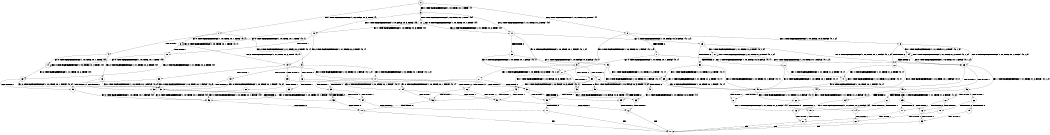 digraph BCG {
size = "7, 10.5";
center = TRUE;
node [shape = circle];
0 [peripheries = 2];
0 -> 1 [label = "EX !1 !ATOMIC_EXCH_BRANCH (1, +0, FALSE, +0, 3, TRUE) !{}"];
0 -> 2 [label = "EX !2 !ATOMIC_EXCH_BRANCH (1, +1, TRUE, +0, 2, TRUE) !{}"];
0 -> 3 [label = "EX !0 !ATOMIC_EXCH_BRANCH (1, +0, TRUE, +0, 1, TRUE) !{}"];
1 -> 4 [label = "TERMINATE !1"];
1 -> 5 [label = "EX !2 !ATOMIC_EXCH_BRANCH (1, +1, TRUE, +0, 2, TRUE) !{0, 1}"];
1 -> 6 [label = "EX !0 !ATOMIC_EXCH_BRANCH (1, +0, TRUE, +0, 1, TRUE) !{0, 1}"];
2 -> 7 [label = "TERMINATE !2"];
2 -> 8 [label = "EX !1 !ATOMIC_EXCH_BRANCH (1, +0, FALSE, +0, 3, FALSE) !{0, 1, 2}"];
2 -> 9 [label = "EX !0 !ATOMIC_EXCH_BRANCH (1, +0, TRUE, +0, 1, FALSE) !{0, 1, 2}"];
3 -> 10 [label = "EX !1 !ATOMIC_EXCH_BRANCH (1, +0, FALSE, +0, 3, TRUE) !{0}"];
3 -> 11 [label = "EX !2 !ATOMIC_EXCH_BRANCH (1, +1, TRUE, +0, 2, TRUE) !{0}"];
3 -> 12 [label = "EX !0 !ATOMIC_EXCH_BRANCH (1, +0, TRUE, +0, 1, TRUE) !{0}"];
4 -> 13 [label = "EX !2 !ATOMIC_EXCH_BRANCH (1, +1, TRUE, +0, 2, TRUE) !{0}"];
4 -> 14 [label = "EX !0 !ATOMIC_EXCH_BRANCH (1, +0, TRUE, +0, 1, TRUE) !{0}"];
5 -> 15 [label = "TERMINATE !1"];
5 -> 16 [label = "TERMINATE !2"];
5 -> 17 [label = "EX !0 !ATOMIC_EXCH_BRANCH (1, +0, TRUE, +0, 1, FALSE) !{0, 1, 2}"];
6 -> 18 [label = "TERMINATE !1"];
6 -> 19 [label = "EX !2 !ATOMIC_EXCH_BRANCH (1, +1, TRUE, +0, 2, TRUE) !{0, 1}"];
6 -> 6 [label = "EX !0 !ATOMIC_EXCH_BRANCH (1, +0, TRUE, +0, 1, TRUE) !{0, 1}"];
7 -> 20 [label = "EX !1 !ATOMIC_EXCH_BRANCH (1, +0, FALSE, +0, 3, FALSE) !{0, 1}"];
7 -> 21 [label = "EX !0 !ATOMIC_EXCH_BRANCH (1, +0, TRUE, +0, 1, FALSE) !{0, 1}"];
8 -> 22 [label = "TERMINATE !2"];
8 -> 23 [label = "EX !0 !ATOMIC_EXCH_BRANCH (1, +0, TRUE, +0, 1, FALSE) !{0, 1, 2}"];
8 -> 24 [label = "EX !1 !ATOMIC_EXCH_BRANCH (1, +1, TRUE, +1, 2, TRUE) !{0, 1, 2}"];
9 -> 25 [label = "TERMINATE !2"];
9 -> 26 [label = "TERMINATE !0"];
9 -> 27 [label = "EX !1 !ATOMIC_EXCH_BRANCH (1, +0, FALSE, +0, 3, TRUE) !{0, 1, 2}"];
10 -> 18 [label = "TERMINATE !1"];
10 -> 19 [label = "EX !2 !ATOMIC_EXCH_BRANCH (1, +1, TRUE, +0, 2, TRUE) !{0, 1}"];
10 -> 6 [label = "EX !0 !ATOMIC_EXCH_BRANCH (1, +0, TRUE, +0, 1, TRUE) !{0, 1}"];
11 -> 28 [label = "TERMINATE !2"];
11 -> 29 [label = "EX !1 !ATOMIC_EXCH_BRANCH (1, +0, FALSE, +0, 3, FALSE) !{0, 1, 2}"];
11 -> 9 [label = "EX !0 !ATOMIC_EXCH_BRANCH (1, +0, TRUE, +0, 1, FALSE) !{0, 1, 2}"];
12 -> 10 [label = "EX !1 !ATOMIC_EXCH_BRANCH (1, +0, FALSE, +0, 3, TRUE) !{0}"];
12 -> 11 [label = "EX !2 !ATOMIC_EXCH_BRANCH (1, +1, TRUE, +0, 2, TRUE) !{0}"];
12 -> 12 [label = "EX !0 !ATOMIC_EXCH_BRANCH (1, +0, TRUE, +0, 1, TRUE) !{0}"];
13 -> 30 [label = "TERMINATE !2"];
13 -> 31 [label = "EX !0 !ATOMIC_EXCH_BRANCH (1, +0, TRUE, +0, 1, FALSE) !{0, 2}"];
14 -> 32 [label = "EX !2 !ATOMIC_EXCH_BRANCH (1, +1, TRUE, +0, 2, TRUE) !{0}"];
14 -> 14 [label = "EX !0 !ATOMIC_EXCH_BRANCH (1, +0, TRUE, +0, 1, TRUE) !{0}"];
15 -> 30 [label = "TERMINATE !2"];
15 -> 31 [label = "EX !0 !ATOMIC_EXCH_BRANCH (1, +0, TRUE, +0, 1, FALSE) !{0, 2}"];
16 -> 33 [label = "TERMINATE !1"];
16 -> 34 [label = "EX !0 !ATOMIC_EXCH_BRANCH (1, +0, TRUE, +0, 1, FALSE) !{0, 1}"];
17 -> 35 [label = "TERMINATE !1"];
17 -> 36 [label = "TERMINATE !2"];
17 -> 37 [label = "TERMINATE !0"];
18 -> 32 [label = "EX !2 !ATOMIC_EXCH_BRANCH (1, +1, TRUE, +0, 2, TRUE) !{0}"];
18 -> 14 [label = "EX !0 !ATOMIC_EXCH_BRANCH (1, +0, TRUE, +0, 1, TRUE) !{0}"];
19 -> 38 [label = "TERMINATE !1"];
19 -> 39 [label = "TERMINATE !2"];
19 -> 17 [label = "EX !0 !ATOMIC_EXCH_BRANCH (1, +0, TRUE, +0, 1, FALSE) !{0, 1, 2}"];
20 -> 40 [label = "EX !0 !ATOMIC_EXCH_BRANCH (1, +0, TRUE, +0, 1, FALSE) !{0, 1}"];
20 -> 41 [label = "EX !1 !ATOMIC_EXCH_BRANCH (1, +1, TRUE, +1, 2, TRUE) !{0, 1}"];
21 -> 42 [label = "TERMINATE !0"];
21 -> 43 [label = "EX !1 !ATOMIC_EXCH_BRANCH (1, +0, FALSE, +0, 3, TRUE) !{0, 1}"];
22 -> 40 [label = "EX !0 !ATOMIC_EXCH_BRANCH (1, +0, TRUE, +0, 1, FALSE) !{0, 1}"];
22 -> 41 [label = "EX !1 !ATOMIC_EXCH_BRANCH (1, +1, TRUE, +1, 2, TRUE) !{0, 1}"];
23 -> 44 [label = "TERMINATE !2"];
23 -> 45 [label = "TERMINATE !0"];
23 -> 46 [label = "EX !1 !ATOMIC_EXCH_BRANCH (1, +1, TRUE, +1, 2, FALSE) !{0, 1, 2}"];
24 -> 22 [label = "TERMINATE !2"];
24 -> 23 [label = "EX !0 !ATOMIC_EXCH_BRANCH (1, +0, TRUE, +0, 1, FALSE) !{0, 1, 2}"];
24 -> 24 [label = "EX !1 !ATOMIC_EXCH_BRANCH (1, +1, TRUE, +1, 2, TRUE) !{0, 1, 2}"];
25 -> 42 [label = "TERMINATE !0"];
25 -> 43 [label = "EX !1 !ATOMIC_EXCH_BRANCH (1, +0, FALSE, +0, 3, TRUE) !{0, 1}"];
26 -> 47 [label = "TERMINATE !2"];
26 -> 48 [label = "EX !1 !ATOMIC_EXCH_BRANCH (1, +0, FALSE, +0, 3, TRUE) !{1, 2}"];
27 -> 35 [label = "TERMINATE !1"];
27 -> 36 [label = "TERMINATE !2"];
27 -> 37 [label = "TERMINATE !0"];
28 -> 49 [label = "EX !1 !ATOMIC_EXCH_BRANCH (1, +0, FALSE, +0, 3, FALSE) !{0, 1}"];
28 -> 21 [label = "EX !0 !ATOMIC_EXCH_BRANCH (1, +0, TRUE, +0, 1, FALSE) !{0, 1}"];
29 -> 50 [label = "TERMINATE !2"];
29 -> 51 [label = "EX !1 !ATOMIC_EXCH_BRANCH (1, +1, TRUE, +1, 2, TRUE) !{0, 1, 2}"];
29 -> 23 [label = "EX !0 !ATOMIC_EXCH_BRANCH (1, +0, TRUE, +0, 1, FALSE) !{0, 1, 2}"];
30 -> 52 [label = "EX !0 !ATOMIC_EXCH_BRANCH (1, +0, TRUE, +0, 1, FALSE) !{0}"];
31 -> 53 [label = "TERMINATE !2"];
31 -> 54 [label = "TERMINATE !0"];
32 -> 55 [label = "TERMINATE !2"];
32 -> 31 [label = "EX !0 !ATOMIC_EXCH_BRANCH (1, +0, TRUE, +0, 1, FALSE) !{0, 2}"];
33 -> 52 [label = "EX !0 !ATOMIC_EXCH_BRANCH (1, +0, TRUE, +0, 1, FALSE) !{0}"];
34 -> 56 [label = "TERMINATE !1"];
34 -> 57 [label = "TERMINATE !0"];
35 -> 53 [label = "TERMINATE !2"];
35 -> 54 [label = "TERMINATE !0"];
36 -> 56 [label = "TERMINATE !1"];
36 -> 57 [label = "TERMINATE !0"];
37 -> 58 [label = "TERMINATE !1"];
37 -> 59 [label = "TERMINATE !2"];
38 -> 55 [label = "TERMINATE !2"];
38 -> 31 [label = "EX !0 !ATOMIC_EXCH_BRANCH (1, +0, TRUE, +0, 1, FALSE) !{0, 2}"];
39 -> 60 [label = "TERMINATE !1"];
39 -> 34 [label = "EX !0 !ATOMIC_EXCH_BRANCH (1, +0, TRUE, +0, 1, FALSE) !{0, 1}"];
40 -> 61 [label = "TERMINATE !0"];
40 -> 62 [label = "EX !1 !ATOMIC_EXCH_BRANCH (1, +1, TRUE, +1, 2, FALSE) !{0, 1}"];
41 -> 40 [label = "EX !0 !ATOMIC_EXCH_BRANCH (1, +0, TRUE, +0, 1, FALSE) !{0, 1}"];
41 -> 41 [label = "EX !1 !ATOMIC_EXCH_BRANCH (1, +1, TRUE, +1, 2, TRUE) !{0, 1}"];
42 -> 63 [label = "EX !1 !ATOMIC_EXCH_BRANCH (1, +0, FALSE, +0, 3, TRUE) !{1}"];
43 -> 56 [label = "TERMINATE !1"];
43 -> 57 [label = "TERMINATE !0"];
44 -> 61 [label = "TERMINATE !0"];
44 -> 62 [label = "EX !1 !ATOMIC_EXCH_BRANCH (1, +1, TRUE, +1, 2, FALSE) !{0, 1}"];
45 -> 64 [label = "TERMINATE !2"];
45 -> 65 [label = "EX !1 !ATOMIC_EXCH_BRANCH (1, +1, TRUE, +1, 2, FALSE) !{1, 2}"];
46 -> 66 [label = "TERMINATE !1"];
46 -> 67 [label = "TERMINATE !2"];
46 -> 68 [label = "TERMINATE !0"];
47 -> 63 [label = "EX !1 !ATOMIC_EXCH_BRANCH (1, +0, FALSE, +0, 3, TRUE) !{1}"];
48 -> 58 [label = "TERMINATE !1"];
48 -> 59 [label = "TERMINATE !2"];
49 -> 69 [label = "EX !1 !ATOMIC_EXCH_BRANCH (1, +1, TRUE, +1, 2, TRUE) !{0, 1}"];
49 -> 40 [label = "EX !0 !ATOMIC_EXCH_BRANCH (1, +0, TRUE, +0, 1, FALSE) !{0, 1}"];
50 -> 69 [label = "EX !1 !ATOMIC_EXCH_BRANCH (1, +1, TRUE, +1, 2, TRUE) !{0, 1}"];
50 -> 40 [label = "EX !0 !ATOMIC_EXCH_BRANCH (1, +0, TRUE, +0, 1, FALSE) !{0, 1}"];
51 -> 50 [label = "TERMINATE !2"];
51 -> 51 [label = "EX !1 !ATOMIC_EXCH_BRANCH (1, +1, TRUE, +1, 2, TRUE) !{0, 1, 2}"];
51 -> 23 [label = "EX !0 !ATOMIC_EXCH_BRANCH (1, +0, TRUE, +0, 1, FALSE) !{0, 1, 2}"];
52 -> 70 [label = "TERMINATE !0"];
53 -> 70 [label = "TERMINATE !0"];
54 -> 71 [label = "TERMINATE !2"];
55 -> 52 [label = "EX !0 !ATOMIC_EXCH_BRANCH (1, +0, TRUE, +0, 1, FALSE) !{0}"];
56 -> 70 [label = "TERMINATE !0"];
57 -> 72 [label = "TERMINATE !1"];
58 -> 71 [label = "TERMINATE !2"];
59 -> 72 [label = "TERMINATE !1"];
60 -> 52 [label = "EX !0 !ATOMIC_EXCH_BRANCH (1, +0, TRUE, +0, 1, FALSE) !{0}"];
61 -> 73 [label = "EX !1 !ATOMIC_EXCH_BRANCH (1, +1, TRUE, +1, 2, FALSE) !{1}"];
62 -> 74 [label = "TERMINATE !1"];
62 -> 75 [label = "TERMINATE !0"];
63 -> 72 [label = "TERMINATE !1"];
64 -> 73 [label = "EX !1 !ATOMIC_EXCH_BRANCH (1, +1, TRUE, +1, 2, FALSE) !{1}"];
65 -> 76 [label = "TERMINATE !1"];
65 -> 77 [label = "TERMINATE !2"];
66 -> 78 [label = "TERMINATE !2"];
66 -> 79 [label = "TERMINATE !0"];
67 -> 74 [label = "TERMINATE !1"];
67 -> 75 [label = "TERMINATE !0"];
68 -> 76 [label = "TERMINATE !1"];
68 -> 77 [label = "TERMINATE !2"];
69 -> 69 [label = "EX !1 !ATOMIC_EXCH_BRANCH (1, +1, TRUE, +1, 2, TRUE) !{0, 1}"];
69 -> 40 [label = "EX !0 !ATOMIC_EXCH_BRANCH (1, +0, TRUE, +0, 1, FALSE) !{0, 1}"];
70 -> 80 [label = "exit"];
71 -> 80 [label = "exit"];
72 -> 80 [label = "exit"];
73 -> 81 [label = "TERMINATE !1"];
74 -> 82 [label = "TERMINATE !0"];
75 -> 81 [label = "TERMINATE !1"];
76 -> 83 [label = "TERMINATE !2"];
77 -> 81 [label = "TERMINATE !1"];
78 -> 82 [label = "TERMINATE !0"];
79 -> 83 [label = "TERMINATE !2"];
81 -> 80 [label = "exit"];
82 -> 80 [label = "exit"];
83 -> 80 [label = "exit"];
}
